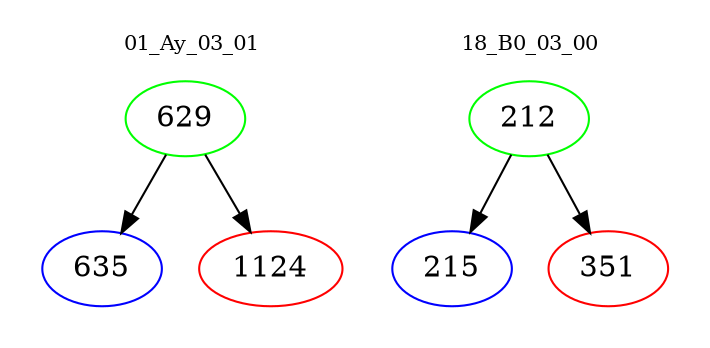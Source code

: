 digraph{
subgraph cluster_0 {
color = white
label = "01_Ay_03_01";
fontsize=10;
T0_629 [label="629", color="green"]
T0_629 -> T0_635 [color="black"]
T0_635 [label="635", color="blue"]
T0_629 -> T0_1124 [color="black"]
T0_1124 [label="1124", color="red"]
}
subgraph cluster_1 {
color = white
label = "18_B0_03_00";
fontsize=10;
T1_212 [label="212", color="green"]
T1_212 -> T1_215 [color="black"]
T1_215 [label="215", color="blue"]
T1_212 -> T1_351 [color="black"]
T1_351 [label="351", color="red"]
}
}
